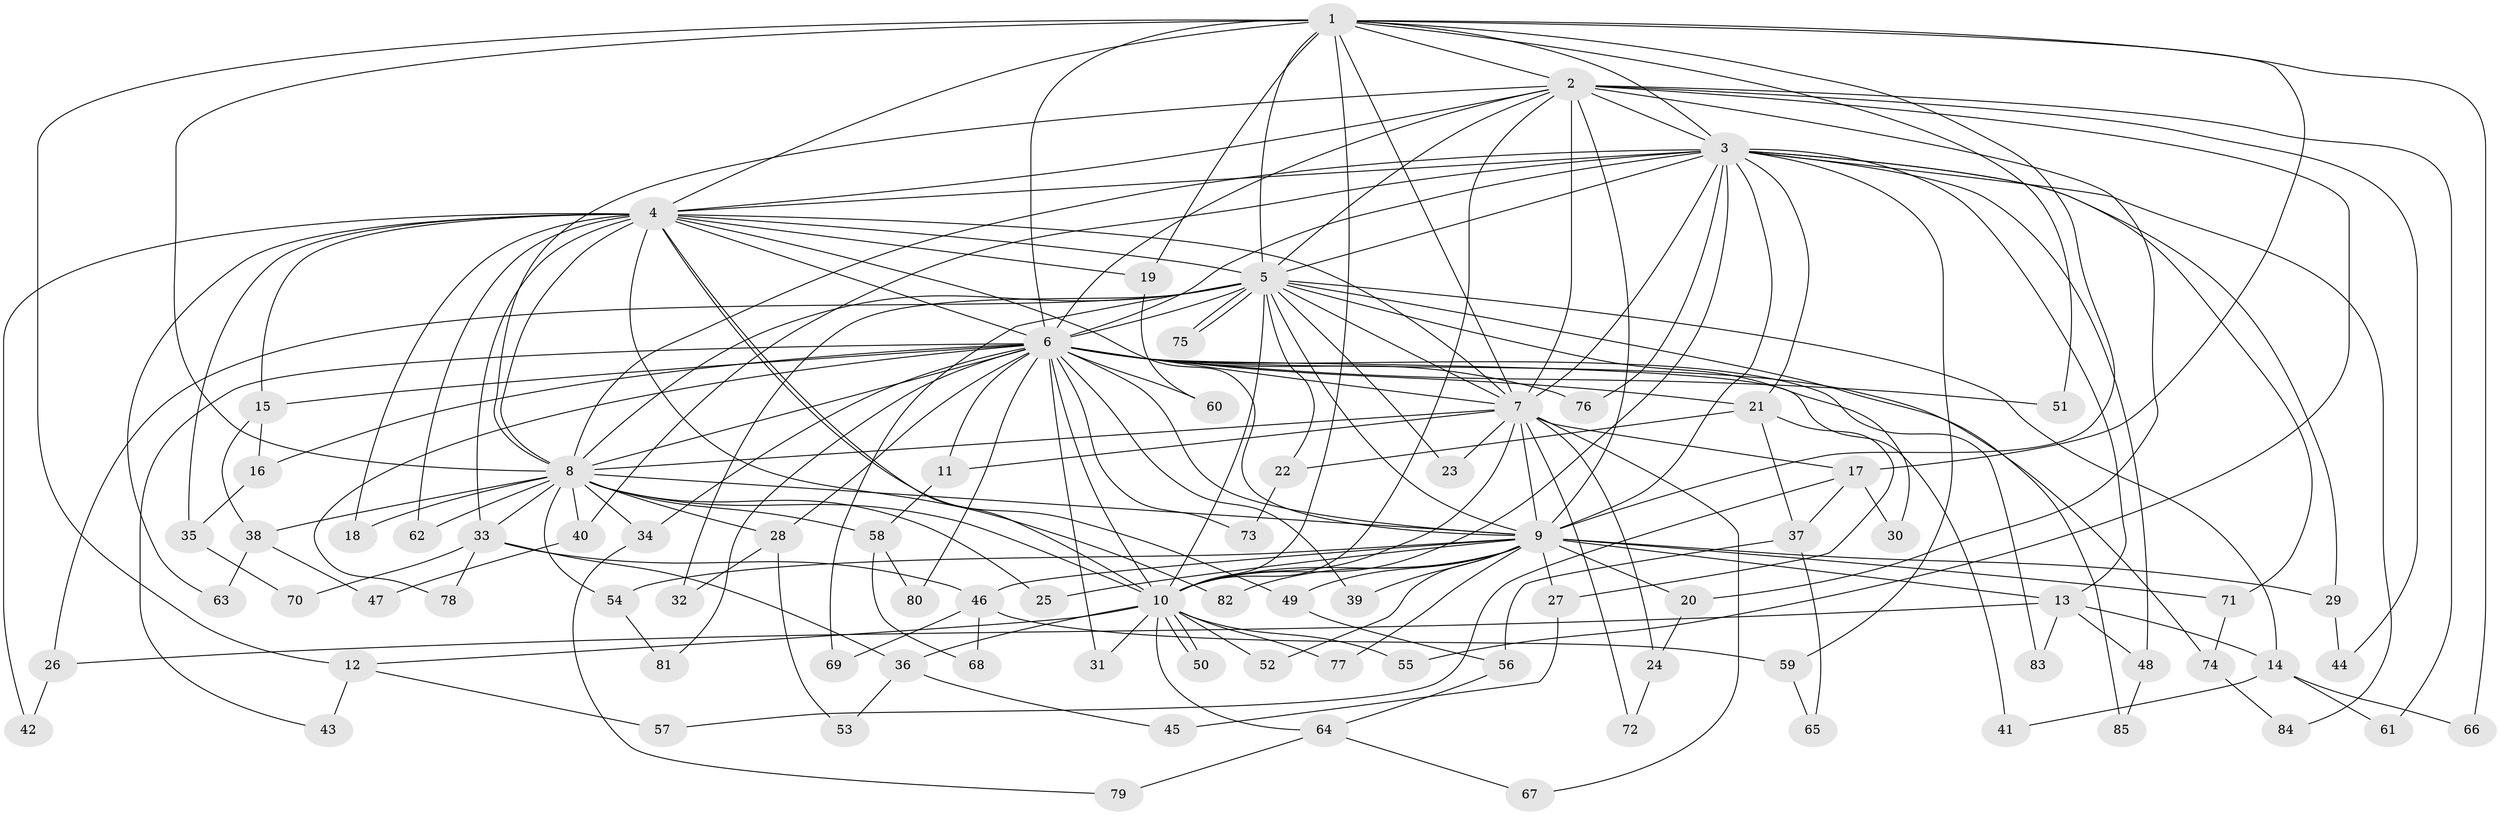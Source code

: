 // Generated by graph-tools (version 1.1) at 2025/13/03/09/25 04:13:44]
// undirected, 85 vertices, 195 edges
graph export_dot {
graph [start="1"]
  node [color=gray90,style=filled];
  1;
  2;
  3;
  4;
  5;
  6;
  7;
  8;
  9;
  10;
  11;
  12;
  13;
  14;
  15;
  16;
  17;
  18;
  19;
  20;
  21;
  22;
  23;
  24;
  25;
  26;
  27;
  28;
  29;
  30;
  31;
  32;
  33;
  34;
  35;
  36;
  37;
  38;
  39;
  40;
  41;
  42;
  43;
  44;
  45;
  46;
  47;
  48;
  49;
  50;
  51;
  52;
  53;
  54;
  55;
  56;
  57;
  58;
  59;
  60;
  61;
  62;
  63;
  64;
  65;
  66;
  67;
  68;
  69;
  70;
  71;
  72;
  73;
  74;
  75;
  76;
  77;
  78;
  79;
  80;
  81;
  82;
  83;
  84;
  85;
  1 -- 2;
  1 -- 3;
  1 -- 4;
  1 -- 5;
  1 -- 6;
  1 -- 7;
  1 -- 8;
  1 -- 9;
  1 -- 10;
  1 -- 12;
  1 -- 17;
  1 -- 19;
  1 -- 51;
  1 -- 66;
  2 -- 3;
  2 -- 4;
  2 -- 5;
  2 -- 6;
  2 -- 7;
  2 -- 8;
  2 -- 9;
  2 -- 10;
  2 -- 20;
  2 -- 44;
  2 -- 55;
  2 -- 61;
  3 -- 4;
  3 -- 5;
  3 -- 6;
  3 -- 7;
  3 -- 8;
  3 -- 9;
  3 -- 10;
  3 -- 13;
  3 -- 21;
  3 -- 29;
  3 -- 40;
  3 -- 48;
  3 -- 59;
  3 -- 71;
  3 -- 76;
  3 -- 84;
  4 -- 5;
  4 -- 6;
  4 -- 7;
  4 -- 8;
  4 -- 9;
  4 -- 10;
  4 -- 15;
  4 -- 18;
  4 -- 19;
  4 -- 33;
  4 -- 35;
  4 -- 42;
  4 -- 49;
  4 -- 62;
  4 -- 63;
  4 -- 82;
  5 -- 6;
  5 -- 7;
  5 -- 8;
  5 -- 9;
  5 -- 10;
  5 -- 14;
  5 -- 22;
  5 -- 23;
  5 -- 26;
  5 -- 30;
  5 -- 32;
  5 -- 69;
  5 -- 75;
  5 -- 75;
  5 -- 85;
  6 -- 7;
  6 -- 8;
  6 -- 9;
  6 -- 10;
  6 -- 11;
  6 -- 15;
  6 -- 16;
  6 -- 21;
  6 -- 28;
  6 -- 31;
  6 -- 34;
  6 -- 39;
  6 -- 41;
  6 -- 43;
  6 -- 51;
  6 -- 60;
  6 -- 73;
  6 -- 74;
  6 -- 76;
  6 -- 78;
  6 -- 80;
  6 -- 81;
  6 -- 83;
  7 -- 8;
  7 -- 9;
  7 -- 10;
  7 -- 11;
  7 -- 17;
  7 -- 23;
  7 -- 24;
  7 -- 67;
  7 -- 72;
  8 -- 9;
  8 -- 10;
  8 -- 18;
  8 -- 25;
  8 -- 28;
  8 -- 33;
  8 -- 34;
  8 -- 38;
  8 -- 40;
  8 -- 54;
  8 -- 58;
  8 -- 62;
  9 -- 10;
  9 -- 13;
  9 -- 20;
  9 -- 25;
  9 -- 27;
  9 -- 29;
  9 -- 39;
  9 -- 46;
  9 -- 49;
  9 -- 52;
  9 -- 54;
  9 -- 71;
  9 -- 77;
  9 -- 82;
  10 -- 12;
  10 -- 31;
  10 -- 36;
  10 -- 50;
  10 -- 50;
  10 -- 52;
  10 -- 55;
  10 -- 64;
  10 -- 77;
  11 -- 58;
  12 -- 43;
  12 -- 57;
  13 -- 14;
  13 -- 26;
  13 -- 48;
  13 -- 83;
  14 -- 41;
  14 -- 61;
  14 -- 66;
  15 -- 16;
  15 -- 38;
  16 -- 35;
  17 -- 30;
  17 -- 37;
  17 -- 57;
  19 -- 60;
  20 -- 24;
  21 -- 22;
  21 -- 27;
  21 -- 37;
  22 -- 73;
  24 -- 72;
  26 -- 42;
  27 -- 45;
  28 -- 32;
  28 -- 53;
  29 -- 44;
  33 -- 36;
  33 -- 46;
  33 -- 70;
  33 -- 78;
  34 -- 79;
  35 -- 70;
  36 -- 45;
  36 -- 53;
  37 -- 56;
  37 -- 65;
  38 -- 47;
  38 -- 63;
  40 -- 47;
  46 -- 59;
  46 -- 68;
  46 -- 69;
  48 -- 85;
  49 -- 56;
  54 -- 81;
  56 -- 64;
  58 -- 68;
  58 -- 80;
  59 -- 65;
  64 -- 67;
  64 -- 79;
  71 -- 74;
  74 -- 84;
}
